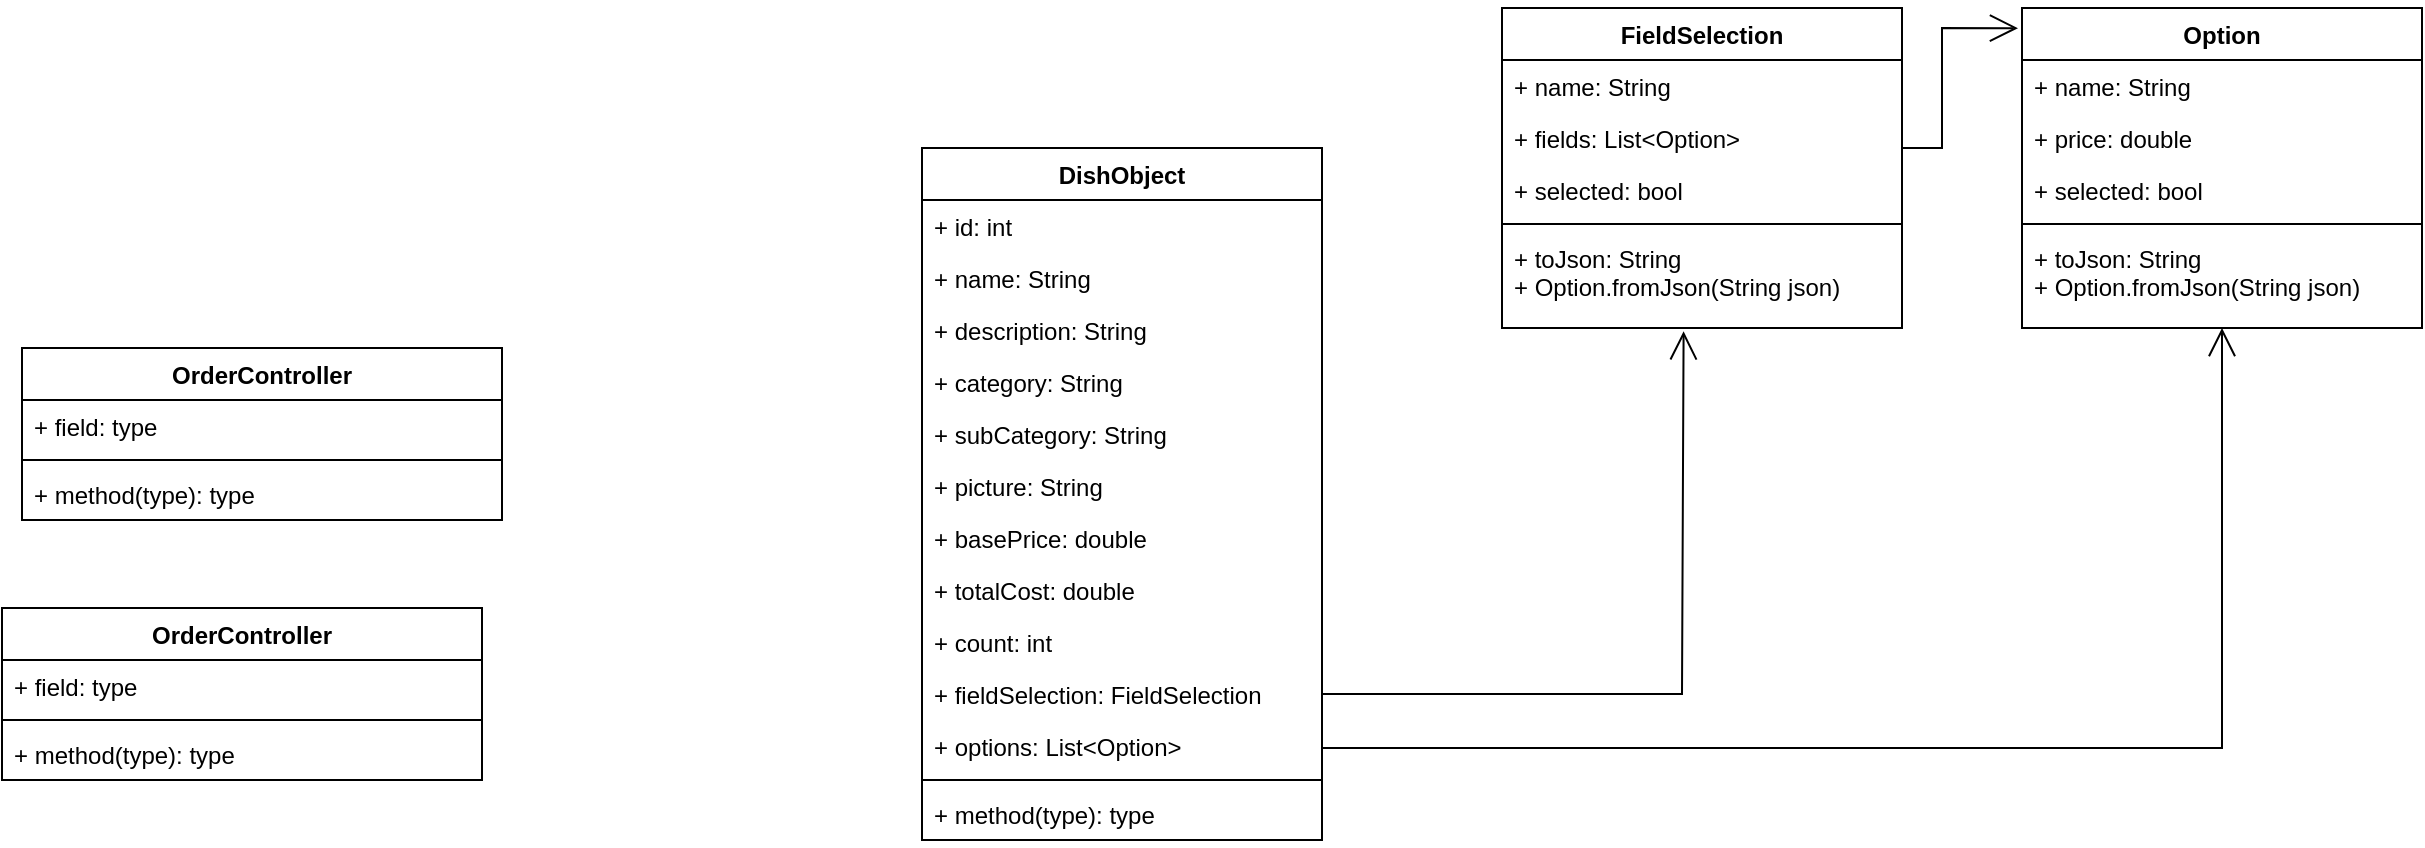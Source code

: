 <mxfile version="20.2.3" type="device"><diagram id="BDJVTfcuvwuLWX_Umeaj" name="Страница 1"><mxGraphModel dx="2274" dy="860" grid="1" gridSize="10" guides="1" tooltips="1" connect="1" arrows="1" fold="1" page="1" pageScale="1" pageWidth="827" pageHeight="1169" math="0" shadow="0"><root><mxCell id="0"/><mxCell id="1" parent="0"/><mxCell id="LH0_GrD8BZSGwuIjGBfe-1" value="DishObject" style="swimlane;fontStyle=1;align=center;verticalAlign=top;childLayout=stackLayout;horizontal=1;startSize=26;horizontalStack=0;resizeParent=1;resizeParentMax=0;resizeLast=0;collapsible=1;marginBottom=0;" vertex="1" parent="1"><mxGeometry x="180" y="80" width="200" height="346" as="geometry"/></mxCell><mxCell id="LH0_GrD8BZSGwuIjGBfe-46" value="+ id: int" style="text;strokeColor=none;fillColor=none;align=left;verticalAlign=top;spacingLeft=4;spacingRight=4;overflow=hidden;rotatable=0;points=[[0,0.5],[1,0.5]];portConstraint=eastwest;" vertex="1" parent="LH0_GrD8BZSGwuIjGBfe-1"><mxGeometry y="26" width="200" height="26" as="geometry"/></mxCell><mxCell id="LH0_GrD8BZSGwuIjGBfe-49" value="+ name: String" style="text;strokeColor=none;fillColor=none;align=left;verticalAlign=top;spacingLeft=4;spacingRight=4;overflow=hidden;rotatable=0;points=[[0,0.5],[1,0.5]];portConstraint=eastwest;" vertex="1" parent="LH0_GrD8BZSGwuIjGBfe-1"><mxGeometry y="52" width="200" height="26" as="geometry"/></mxCell><mxCell id="LH0_GrD8BZSGwuIjGBfe-50" value="+ description: String" style="text;strokeColor=none;fillColor=none;align=left;verticalAlign=top;spacingLeft=4;spacingRight=4;overflow=hidden;rotatable=0;points=[[0,0.5],[1,0.5]];portConstraint=eastwest;" vertex="1" parent="LH0_GrD8BZSGwuIjGBfe-1"><mxGeometry y="78" width="200" height="26" as="geometry"/></mxCell><mxCell id="LH0_GrD8BZSGwuIjGBfe-47" value="+ category: String" style="text;strokeColor=none;fillColor=none;align=left;verticalAlign=top;spacingLeft=4;spacingRight=4;overflow=hidden;rotatable=0;points=[[0,0.5],[1,0.5]];portConstraint=eastwest;" vertex="1" parent="LH0_GrD8BZSGwuIjGBfe-1"><mxGeometry y="104" width="200" height="26" as="geometry"/></mxCell><mxCell id="LH0_GrD8BZSGwuIjGBfe-48" value="+ subCategory: String" style="text;strokeColor=none;fillColor=none;align=left;verticalAlign=top;spacingLeft=4;spacingRight=4;overflow=hidden;rotatable=0;points=[[0,0.5],[1,0.5]];portConstraint=eastwest;" vertex="1" parent="LH0_GrD8BZSGwuIjGBfe-1"><mxGeometry y="130" width="200" height="26" as="geometry"/></mxCell><mxCell id="LH0_GrD8BZSGwuIjGBfe-51" value="+ picture: String" style="text;strokeColor=none;fillColor=none;align=left;verticalAlign=top;spacingLeft=4;spacingRight=4;overflow=hidden;rotatable=0;points=[[0,0.5],[1,0.5]];portConstraint=eastwest;" vertex="1" parent="LH0_GrD8BZSGwuIjGBfe-1"><mxGeometry y="156" width="200" height="26" as="geometry"/></mxCell><mxCell id="LH0_GrD8BZSGwuIjGBfe-52" value="+ basePrice: double" style="text;strokeColor=none;fillColor=none;align=left;verticalAlign=top;spacingLeft=4;spacingRight=4;overflow=hidden;rotatable=0;points=[[0,0.5],[1,0.5]];portConstraint=eastwest;" vertex="1" parent="LH0_GrD8BZSGwuIjGBfe-1"><mxGeometry y="182" width="200" height="26" as="geometry"/></mxCell><mxCell id="LH0_GrD8BZSGwuIjGBfe-53" value="+ totalCost: double" style="text;strokeColor=none;fillColor=none;align=left;verticalAlign=top;spacingLeft=4;spacingRight=4;overflow=hidden;rotatable=0;points=[[0,0.5],[1,0.5]];portConstraint=eastwest;" vertex="1" parent="LH0_GrD8BZSGwuIjGBfe-1"><mxGeometry y="208" width="200" height="26" as="geometry"/></mxCell><mxCell id="LH0_GrD8BZSGwuIjGBfe-54" value="+ count: int" style="text;strokeColor=none;fillColor=none;align=left;verticalAlign=top;spacingLeft=4;spacingRight=4;overflow=hidden;rotatable=0;points=[[0,0.5],[1,0.5]];portConstraint=eastwest;" vertex="1" parent="LH0_GrD8BZSGwuIjGBfe-1"><mxGeometry y="234" width="200" height="26" as="geometry"/></mxCell><mxCell id="LH0_GrD8BZSGwuIjGBfe-2" value="+ fieldSelection: FieldSelection" style="text;strokeColor=none;fillColor=none;align=left;verticalAlign=top;spacingLeft=4;spacingRight=4;overflow=hidden;rotatable=0;points=[[0,0.5],[1,0.5]];portConstraint=eastwest;" vertex="1" parent="LH0_GrD8BZSGwuIjGBfe-1"><mxGeometry y="260" width="200" height="26" as="geometry"/></mxCell><mxCell id="LH0_GrD8BZSGwuIjGBfe-45" value="+ options: List&lt;Option&gt;" style="text;strokeColor=none;fillColor=none;align=left;verticalAlign=top;spacingLeft=4;spacingRight=4;overflow=hidden;rotatable=0;points=[[0,0.5],[1,0.5]];portConstraint=eastwest;" vertex="1" parent="LH0_GrD8BZSGwuIjGBfe-1"><mxGeometry y="286" width="200" height="26" as="geometry"/></mxCell><mxCell id="LH0_GrD8BZSGwuIjGBfe-3" value="" style="line;strokeWidth=1;fillColor=none;align=left;verticalAlign=middle;spacingTop=-1;spacingLeft=3;spacingRight=3;rotatable=0;labelPosition=right;points=[];portConstraint=eastwest;" vertex="1" parent="LH0_GrD8BZSGwuIjGBfe-1"><mxGeometry y="312" width="200" height="8" as="geometry"/></mxCell><mxCell id="LH0_GrD8BZSGwuIjGBfe-4" value="+ method(type): type" style="text;strokeColor=none;fillColor=none;align=left;verticalAlign=top;spacingLeft=4;spacingRight=4;overflow=hidden;rotatable=0;points=[[0,0.5],[1,0.5]];portConstraint=eastwest;" vertex="1" parent="LH0_GrD8BZSGwuIjGBfe-1"><mxGeometry y="320" width="200" height="26" as="geometry"/></mxCell><mxCell id="LH0_GrD8BZSGwuIjGBfe-13" value="OrderController" style="swimlane;fontStyle=1;align=center;verticalAlign=top;childLayout=stackLayout;horizontal=1;startSize=26;horizontalStack=0;resizeParent=1;resizeParentMax=0;resizeLast=0;collapsible=1;marginBottom=0;" vertex="1" parent="1"><mxGeometry x="-280" y="310" width="240" height="86" as="geometry"/></mxCell><mxCell id="LH0_GrD8BZSGwuIjGBfe-14" value="+ field: type" style="text;strokeColor=none;fillColor=none;align=left;verticalAlign=top;spacingLeft=4;spacingRight=4;overflow=hidden;rotatable=0;points=[[0,0.5],[1,0.5]];portConstraint=eastwest;" vertex="1" parent="LH0_GrD8BZSGwuIjGBfe-13"><mxGeometry y="26" width="240" height="26" as="geometry"/></mxCell><mxCell id="LH0_GrD8BZSGwuIjGBfe-15" value="" style="line;strokeWidth=1;fillColor=none;align=left;verticalAlign=middle;spacingTop=-1;spacingLeft=3;spacingRight=3;rotatable=0;labelPosition=right;points=[];portConstraint=eastwest;" vertex="1" parent="LH0_GrD8BZSGwuIjGBfe-13"><mxGeometry y="52" width="240" height="8" as="geometry"/></mxCell><mxCell id="LH0_GrD8BZSGwuIjGBfe-16" value="+ method(type): type" style="text;strokeColor=none;fillColor=none;align=left;verticalAlign=top;spacingLeft=4;spacingRight=4;overflow=hidden;rotatable=0;points=[[0,0.5],[1,0.5]];portConstraint=eastwest;" vertex="1" parent="LH0_GrD8BZSGwuIjGBfe-13"><mxGeometry y="60" width="240" height="26" as="geometry"/></mxCell><mxCell id="LH0_GrD8BZSGwuIjGBfe-17" value="OrderController" style="swimlane;fontStyle=1;align=center;verticalAlign=top;childLayout=stackLayout;horizontal=1;startSize=26;horizontalStack=0;resizeParent=1;resizeParentMax=0;resizeLast=0;collapsible=1;marginBottom=0;" vertex="1" parent="1"><mxGeometry x="-270" y="180" width="240" height="86" as="geometry"/></mxCell><mxCell id="LH0_GrD8BZSGwuIjGBfe-18" value="+ field: type" style="text;strokeColor=none;fillColor=none;align=left;verticalAlign=top;spacingLeft=4;spacingRight=4;overflow=hidden;rotatable=0;points=[[0,0.5],[1,0.5]];portConstraint=eastwest;" vertex="1" parent="LH0_GrD8BZSGwuIjGBfe-17"><mxGeometry y="26" width="240" height="26" as="geometry"/></mxCell><mxCell id="LH0_GrD8BZSGwuIjGBfe-19" value="" style="line;strokeWidth=1;fillColor=none;align=left;verticalAlign=middle;spacingTop=-1;spacingLeft=3;spacingRight=3;rotatable=0;labelPosition=right;points=[];portConstraint=eastwest;" vertex="1" parent="LH0_GrD8BZSGwuIjGBfe-17"><mxGeometry y="52" width="240" height="8" as="geometry"/></mxCell><mxCell id="LH0_GrD8BZSGwuIjGBfe-20" value="+ method(type): type" style="text;strokeColor=none;fillColor=none;align=left;verticalAlign=top;spacingLeft=4;spacingRight=4;overflow=hidden;rotatable=0;points=[[0,0.5],[1,0.5]];portConstraint=eastwest;" vertex="1" parent="LH0_GrD8BZSGwuIjGBfe-17"><mxGeometry y="60" width="240" height="26" as="geometry"/></mxCell><mxCell id="LH0_GrD8BZSGwuIjGBfe-21" value="Option" style="swimlane;fontStyle=1;align=center;verticalAlign=top;childLayout=stackLayout;horizontal=1;startSize=26;horizontalStack=0;resizeParent=1;resizeParentMax=0;resizeLast=0;collapsible=1;marginBottom=0;" vertex="1" parent="1"><mxGeometry x="730" y="10" width="200" height="160" as="geometry"/></mxCell><mxCell id="LH0_GrD8BZSGwuIjGBfe-32" value="+ name: String" style="text;strokeColor=none;fillColor=none;align=left;verticalAlign=top;spacingLeft=4;spacingRight=4;overflow=hidden;rotatable=0;points=[[0,0.5],[1,0.5]];portConstraint=eastwest;" vertex="1" parent="LH0_GrD8BZSGwuIjGBfe-21"><mxGeometry y="26" width="200" height="26" as="geometry"/></mxCell><mxCell id="LH0_GrD8BZSGwuIjGBfe-22" value="+ price: double" style="text;strokeColor=none;fillColor=none;align=left;verticalAlign=top;spacingLeft=4;spacingRight=4;overflow=hidden;rotatable=0;points=[[0,0.5],[1,0.5]];portConstraint=eastwest;" vertex="1" parent="LH0_GrD8BZSGwuIjGBfe-21"><mxGeometry y="52" width="200" height="26" as="geometry"/></mxCell><mxCell id="LH0_GrD8BZSGwuIjGBfe-57" value="" style="endArrow=open;endFill=1;endSize=12;html=1;rounded=0;entryX=-0.01;entryY=0.063;entryDx=0;entryDy=0;entryPerimeter=0;" edge="1" parent="LH0_GrD8BZSGwuIjGBfe-21" target="LH0_GrD8BZSGwuIjGBfe-21"><mxGeometry width="160" relative="1" as="geometry"><mxPoint x="-60" y="70" as="sourcePoint"/><mxPoint x="100" y="70" as="targetPoint"/><Array as="points"><mxPoint x="-40" y="70"/><mxPoint x="-40" y="10"/></Array></mxGeometry></mxCell><mxCell id="LH0_GrD8BZSGwuIjGBfe-31" value="+ selected: bool" style="text;strokeColor=none;fillColor=none;align=left;verticalAlign=top;spacingLeft=4;spacingRight=4;overflow=hidden;rotatable=0;points=[[0,0.5],[1,0.5]];portConstraint=eastwest;" vertex="1" parent="LH0_GrD8BZSGwuIjGBfe-21"><mxGeometry y="78" width="200" height="26" as="geometry"/></mxCell><mxCell id="LH0_GrD8BZSGwuIjGBfe-23" value="" style="line;strokeWidth=1;fillColor=none;align=left;verticalAlign=middle;spacingTop=-1;spacingLeft=3;spacingRight=3;rotatable=0;labelPosition=right;points=[];portConstraint=eastwest;" vertex="1" parent="LH0_GrD8BZSGwuIjGBfe-21"><mxGeometry y="104" width="200" height="8" as="geometry"/></mxCell><mxCell id="LH0_GrD8BZSGwuIjGBfe-24" value="+ toJson: String&#10;+ Option.fromJson(String json) " style="text;strokeColor=none;fillColor=none;align=left;verticalAlign=top;spacingLeft=4;spacingRight=4;overflow=hidden;rotatable=0;points=[[0,0.5],[1,0.5]];portConstraint=eastwest;" vertex="1" parent="LH0_GrD8BZSGwuIjGBfe-21"><mxGeometry y="112" width="200" height="48" as="geometry"/></mxCell><mxCell id="LH0_GrD8BZSGwuIjGBfe-33" value="FieldSelection" style="swimlane;fontStyle=1;align=center;verticalAlign=top;childLayout=stackLayout;horizontal=1;startSize=26;horizontalStack=0;resizeParent=1;resizeParentMax=0;resizeLast=0;collapsible=1;marginBottom=0;" vertex="1" parent="1"><mxGeometry x="470" y="10" width="200" height="160" as="geometry"/></mxCell><mxCell id="LH0_GrD8BZSGwuIjGBfe-34" value="+ name: String" style="text;strokeColor=none;fillColor=none;align=left;verticalAlign=top;spacingLeft=4;spacingRight=4;overflow=hidden;rotatable=0;points=[[0,0.5],[1,0.5]];portConstraint=eastwest;" vertex="1" parent="LH0_GrD8BZSGwuIjGBfe-33"><mxGeometry y="26" width="200" height="26" as="geometry"/></mxCell><mxCell id="LH0_GrD8BZSGwuIjGBfe-35" value="+ fields: List&lt;Option&gt;" style="text;strokeColor=none;fillColor=none;align=left;verticalAlign=top;spacingLeft=4;spacingRight=4;overflow=hidden;rotatable=0;points=[[0,0.5],[1,0.5]];portConstraint=eastwest;" vertex="1" parent="LH0_GrD8BZSGwuIjGBfe-33"><mxGeometry y="52" width="200" height="26" as="geometry"/></mxCell><mxCell id="LH0_GrD8BZSGwuIjGBfe-36" value="+ selected: bool" style="text;strokeColor=none;fillColor=none;align=left;verticalAlign=top;spacingLeft=4;spacingRight=4;overflow=hidden;rotatable=0;points=[[0,0.5],[1,0.5]];portConstraint=eastwest;" vertex="1" parent="LH0_GrD8BZSGwuIjGBfe-33"><mxGeometry y="78" width="200" height="26" as="geometry"/></mxCell><mxCell id="LH0_GrD8BZSGwuIjGBfe-37" value="" style="line;strokeWidth=1;fillColor=none;align=left;verticalAlign=middle;spacingTop=-1;spacingLeft=3;spacingRight=3;rotatable=0;labelPosition=right;points=[];portConstraint=eastwest;" vertex="1" parent="LH0_GrD8BZSGwuIjGBfe-33"><mxGeometry y="104" width="200" height="8" as="geometry"/></mxCell><mxCell id="LH0_GrD8BZSGwuIjGBfe-38" value="+ toJson: String&#10;+ Option.fromJson(String json) " style="text;strokeColor=none;fillColor=none;align=left;verticalAlign=top;spacingLeft=4;spacingRight=4;overflow=hidden;rotatable=0;points=[[0,0.5],[1,0.5]];portConstraint=eastwest;" vertex="1" parent="LH0_GrD8BZSGwuIjGBfe-33"><mxGeometry y="112" width="200" height="48" as="geometry"/></mxCell><mxCell id="LH0_GrD8BZSGwuIjGBfe-56" value="" style="endArrow=open;endFill=1;endSize=12;html=1;rounded=0;entryX=0.454;entryY=1.035;entryDx=0;entryDy=0;entryPerimeter=0;" edge="1" parent="1" source="LH0_GrD8BZSGwuIjGBfe-2" target="LH0_GrD8BZSGwuIjGBfe-38"><mxGeometry width="160" relative="1" as="geometry"><mxPoint x="380" y="360" as="sourcePoint"/><mxPoint x="560" y="180" as="targetPoint"/><Array as="points"><mxPoint x="560" y="353"/></Array></mxGeometry></mxCell><mxCell id="LH0_GrD8BZSGwuIjGBfe-59" value="" style="endArrow=open;endFill=1;endSize=12;html=1;rounded=0;entryX=0.5;entryY=1;entryDx=0;entryDy=0;entryPerimeter=0;" edge="1" parent="1" target="LH0_GrD8BZSGwuIjGBfe-24"><mxGeometry width="160" relative="1" as="geometry"><mxPoint x="380" y="380" as="sourcePoint"/><mxPoint x="540" y="380" as="targetPoint"/><Array as="points"><mxPoint x="830" y="380"/></Array></mxGeometry></mxCell></root></mxGraphModel></diagram></mxfile>